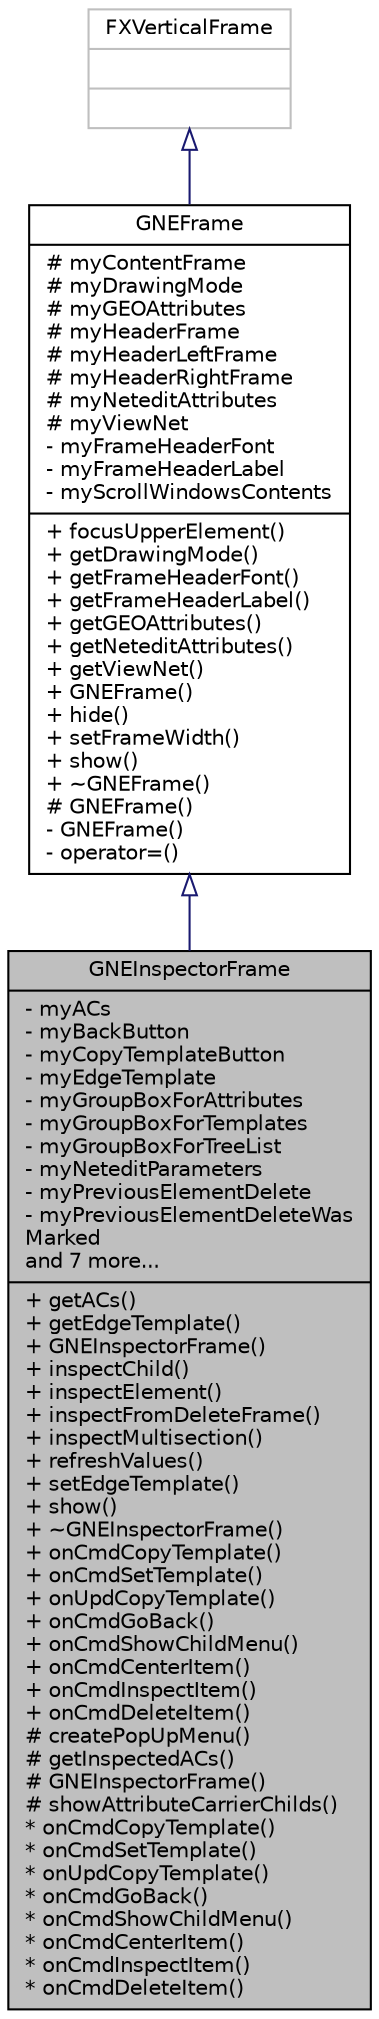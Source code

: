digraph "GNEInspectorFrame"
{
  edge [fontname="Helvetica",fontsize="10",labelfontname="Helvetica",labelfontsize="10"];
  node [fontname="Helvetica",fontsize="10",shape=record];
  Node0 [label="{GNEInspectorFrame\n|- myACs\l- myBackButton\l- myCopyTemplateButton\l- myEdgeTemplate\l- myGroupBoxForAttributes\l- myGroupBoxForTemplates\l- myGroupBoxForTreeList\l- myNeteditParameters\l- myPreviousElementDelete\l- myPreviousElementDeleteWas\lMarked\land 7 more...\l|+ getACs()\l+ getEdgeTemplate()\l+ GNEInspectorFrame()\l+ inspectChild()\l+ inspectElement()\l+ inspectFromDeleteFrame()\l+ inspectMultisection()\l+ refreshValues()\l+ setEdgeTemplate()\l+ show()\l+ ~GNEInspectorFrame()\l+ onCmdCopyTemplate()\l+ onCmdSetTemplate()\l+ onUpdCopyTemplate()\l+ onCmdGoBack()\l+ onCmdShowChildMenu()\l+ onCmdCenterItem()\l+ onCmdInspectItem()\l+ onCmdDeleteItem()\l# createPopUpMenu()\l# getInspectedACs()\l# GNEInspectorFrame()\l# showAttributeCarrierChilds()\l* onCmdCopyTemplate()\l* onCmdSetTemplate()\l* onUpdCopyTemplate()\l* onCmdGoBack()\l* onCmdShowChildMenu()\l* onCmdCenterItem()\l* onCmdInspectItem()\l* onCmdDeleteItem()\l}",height=0.2,width=0.4,color="black", fillcolor="grey75", style="filled", fontcolor="black"];
  Node1 -> Node0 [dir="back",color="midnightblue",fontsize="10",style="solid",arrowtail="onormal",fontname="Helvetica"];
  Node1 [label="{GNEFrame\n|# myContentFrame\l# myDrawingMode\l# myGEOAttributes\l# myHeaderFrame\l# myHeaderLeftFrame\l# myHeaderRightFrame\l# myNeteditAttributes\l# myViewNet\l- myFrameHeaderFont\l- myFrameHeaderLabel\l- myScrollWindowsContents\l|+ focusUpperElement()\l+ getDrawingMode()\l+ getFrameHeaderFont()\l+ getFrameHeaderLabel()\l+ getGEOAttributes()\l+ getNeteditAttributes()\l+ getViewNet()\l+ GNEFrame()\l+ hide()\l+ setFrameWidth()\l+ show()\l+ ~GNEFrame()\l# GNEFrame()\l- GNEFrame()\l- operator=()\l}",height=0.2,width=0.4,color="black", fillcolor="white", style="filled",URL="$d1/db9/class_g_n_e_frame.html"];
  Node2 -> Node1 [dir="back",color="midnightblue",fontsize="10",style="solid",arrowtail="onormal",fontname="Helvetica"];
  Node2 [label="{FXVerticalFrame\n||}",height=0.2,width=0.4,color="grey75", fillcolor="white", style="filled"];
}
